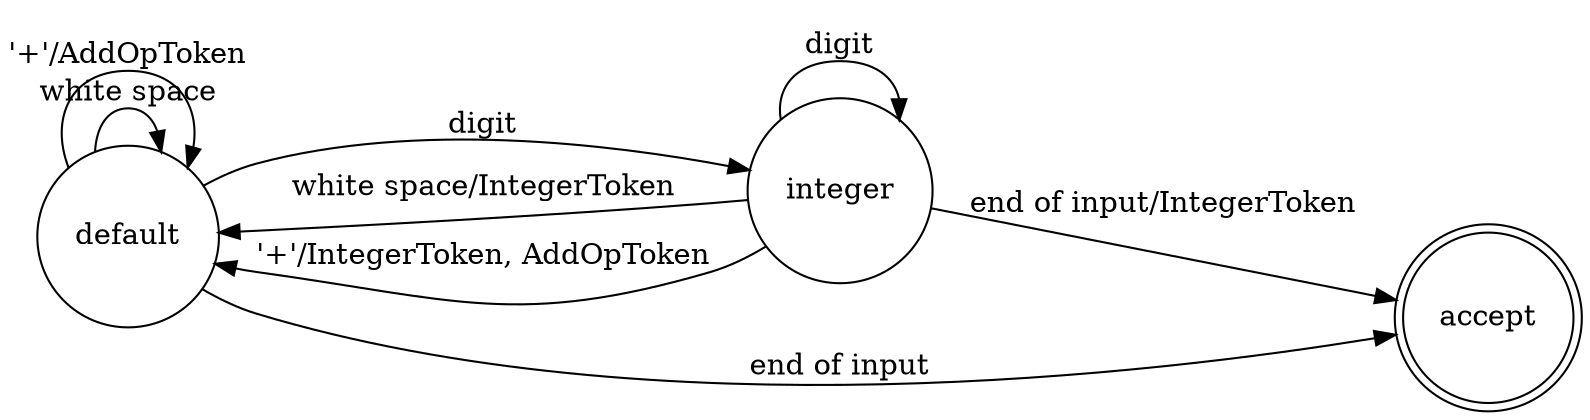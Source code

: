 digraph G {
  rankdir = LR;
  node [shape="circle"];


  Start [label="default"];
  Integer [label="integer"];
  Finish [label="accept"];

  Start -> Start [label = "white space"];

  Start -> Integer [label = "digit"];
  Integer -> Integer [label = "digit"];
  Integer -> Start [label="white space/IntegerToken"];
  Integer -> Finish [label="end of input/IntegerToken"];

  Start -> Finish [label="end of input"];

  Finish [shape="doublecircle"];

  Start -> Start [label="'+'/AddOpToken"];

  Integer -> Start [label="'+'/IntegerToken, AddOpToken"];
}
